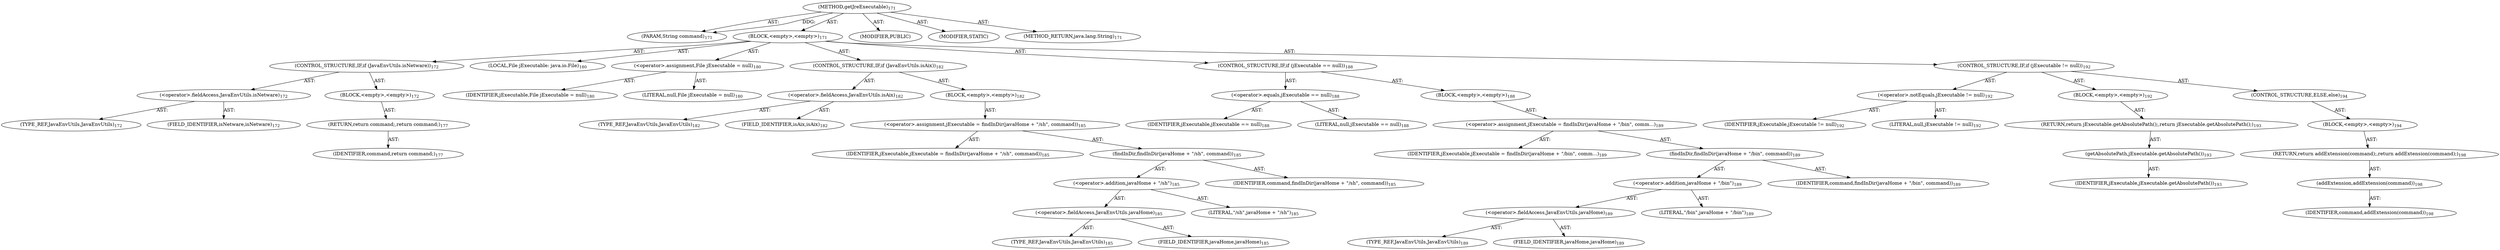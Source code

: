 digraph "getJreExecutable" {  
"111669149698" [label = <(METHOD,getJreExecutable)<SUB>171</SUB>> ]
"115964116993" [label = <(PARAM,String command)<SUB>171</SUB>> ]
"25769803778" [label = <(BLOCK,&lt;empty&gt;,&lt;empty&gt;)<SUB>171</SUB>> ]
"47244640256" [label = <(CONTROL_STRUCTURE,IF,if (JavaEnvUtils.isNetware))<SUB>172</SUB>> ]
"30064771075" [label = <(&lt;operator&gt;.fieldAccess,JavaEnvUtils.isNetware)<SUB>172</SUB>> ]
"180388626434" [label = <(TYPE_REF,JavaEnvUtils,JavaEnvUtils)<SUB>172</SUB>> ]
"55834574850" [label = <(FIELD_IDENTIFIER,isNetware,isNetware)<SUB>172</SUB>> ]
"25769803779" [label = <(BLOCK,&lt;empty&gt;,&lt;empty&gt;)<SUB>172</SUB>> ]
"146028888066" [label = <(RETURN,return command;,return command;)<SUB>177</SUB>> ]
"68719476737" [label = <(IDENTIFIER,command,return command;)<SUB>177</SUB>> ]
"94489280512" [label = <(LOCAL,File jExecutable: java.io.File)<SUB>180</SUB>> ]
"30064771076" [label = <(&lt;operator&gt;.assignment,File jExecutable = null)<SUB>180</SUB>> ]
"68719476738" [label = <(IDENTIFIER,jExecutable,File jExecutable = null)<SUB>180</SUB>> ]
"90194313216" [label = <(LITERAL,null,File jExecutable = null)<SUB>180</SUB>> ]
"47244640257" [label = <(CONTROL_STRUCTURE,IF,if (JavaEnvUtils.isAix))<SUB>182</SUB>> ]
"30064771077" [label = <(&lt;operator&gt;.fieldAccess,JavaEnvUtils.isAix)<SUB>182</SUB>> ]
"180388626435" [label = <(TYPE_REF,JavaEnvUtils,JavaEnvUtils)<SUB>182</SUB>> ]
"55834574851" [label = <(FIELD_IDENTIFIER,isAix,isAix)<SUB>182</SUB>> ]
"25769803780" [label = <(BLOCK,&lt;empty&gt;,&lt;empty&gt;)<SUB>182</SUB>> ]
"30064771078" [label = <(&lt;operator&gt;.assignment,jExecutable = findInDir(javaHome + &quot;/sh&quot;, command))<SUB>185</SUB>> ]
"68719476739" [label = <(IDENTIFIER,jExecutable,jExecutable = findInDir(javaHome + &quot;/sh&quot;, command))<SUB>185</SUB>> ]
"30064771079" [label = <(findInDir,findInDir(javaHome + &quot;/sh&quot;, command))<SUB>185</SUB>> ]
"30064771080" [label = <(&lt;operator&gt;.addition,javaHome + &quot;/sh&quot;)<SUB>185</SUB>> ]
"30064771081" [label = <(&lt;operator&gt;.fieldAccess,JavaEnvUtils.javaHome)<SUB>185</SUB>> ]
"180388626436" [label = <(TYPE_REF,JavaEnvUtils,JavaEnvUtils)<SUB>185</SUB>> ]
"55834574852" [label = <(FIELD_IDENTIFIER,javaHome,javaHome)<SUB>185</SUB>> ]
"90194313217" [label = <(LITERAL,&quot;/sh&quot;,javaHome + &quot;/sh&quot;)<SUB>185</SUB>> ]
"68719476740" [label = <(IDENTIFIER,command,findInDir(javaHome + &quot;/sh&quot;, command))<SUB>185</SUB>> ]
"47244640258" [label = <(CONTROL_STRUCTURE,IF,if (jExecutable == null))<SUB>188</SUB>> ]
"30064771082" [label = <(&lt;operator&gt;.equals,jExecutable == null)<SUB>188</SUB>> ]
"68719476741" [label = <(IDENTIFIER,jExecutable,jExecutable == null)<SUB>188</SUB>> ]
"90194313218" [label = <(LITERAL,null,jExecutable == null)<SUB>188</SUB>> ]
"25769803781" [label = <(BLOCK,&lt;empty&gt;,&lt;empty&gt;)<SUB>188</SUB>> ]
"30064771083" [label = <(&lt;operator&gt;.assignment,jExecutable = findInDir(javaHome + &quot;/bin&quot;, comm...)<SUB>189</SUB>> ]
"68719476742" [label = <(IDENTIFIER,jExecutable,jExecutable = findInDir(javaHome + &quot;/bin&quot;, comm...)<SUB>189</SUB>> ]
"30064771084" [label = <(findInDir,findInDir(javaHome + &quot;/bin&quot;, command))<SUB>189</SUB>> ]
"30064771085" [label = <(&lt;operator&gt;.addition,javaHome + &quot;/bin&quot;)<SUB>189</SUB>> ]
"30064771086" [label = <(&lt;operator&gt;.fieldAccess,JavaEnvUtils.javaHome)<SUB>189</SUB>> ]
"180388626437" [label = <(TYPE_REF,JavaEnvUtils,JavaEnvUtils)<SUB>189</SUB>> ]
"55834574853" [label = <(FIELD_IDENTIFIER,javaHome,javaHome)<SUB>189</SUB>> ]
"90194313219" [label = <(LITERAL,&quot;/bin&quot;,javaHome + &quot;/bin&quot;)<SUB>189</SUB>> ]
"68719476743" [label = <(IDENTIFIER,command,findInDir(javaHome + &quot;/bin&quot;, command))<SUB>189</SUB>> ]
"47244640259" [label = <(CONTROL_STRUCTURE,IF,if (jExecutable != null))<SUB>192</SUB>> ]
"30064771087" [label = <(&lt;operator&gt;.notEquals,jExecutable != null)<SUB>192</SUB>> ]
"68719476744" [label = <(IDENTIFIER,jExecutable,jExecutable != null)<SUB>192</SUB>> ]
"90194313220" [label = <(LITERAL,null,jExecutable != null)<SUB>192</SUB>> ]
"25769803782" [label = <(BLOCK,&lt;empty&gt;,&lt;empty&gt;)<SUB>192</SUB>> ]
"146028888067" [label = <(RETURN,return jExecutable.getAbsolutePath();,return jExecutable.getAbsolutePath();)<SUB>193</SUB>> ]
"30064771088" [label = <(getAbsolutePath,jExecutable.getAbsolutePath())<SUB>193</SUB>> ]
"68719476745" [label = <(IDENTIFIER,jExecutable,jExecutable.getAbsolutePath())<SUB>193</SUB>> ]
"47244640260" [label = <(CONTROL_STRUCTURE,ELSE,else)<SUB>194</SUB>> ]
"25769803783" [label = <(BLOCK,&lt;empty&gt;,&lt;empty&gt;)<SUB>194</SUB>> ]
"146028888068" [label = <(RETURN,return addExtension(command);,return addExtension(command);)<SUB>198</SUB>> ]
"30064771089" [label = <(addExtension,addExtension(command))<SUB>198</SUB>> ]
"68719476746" [label = <(IDENTIFIER,command,addExtension(command))<SUB>198</SUB>> ]
"133143986206" [label = <(MODIFIER,PUBLIC)> ]
"133143986207" [label = <(MODIFIER,STATIC)> ]
"128849018882" [label = <(METHOD_RETURN,java.lang.String)<SUB>171</SUB>> ]
  "111669149698" -> "115964116993"  [ label = "AST: "] 
  "111669149698" -> "25769803778"  [ label = "AST: "] 
  "111669149698" -> "133143986206"  [ label = "AST: "] 
  "111669149698" -> "133143986207"  [ label = "AST: "] 
  "111669149698" -> "128849018882"  [ label = "AST: "] 
  "25769803778" -> "47244640256"  [ label = "AST: "] 
  "25769803778" -> "94489280512"  [ label = "AST: "] 
  "25769803778" -> "30064771076"  [ label = "AST: "] 
  "25769803778" -> "47244640257"  [ label = "AST: "] 
  "25769803778" -> "47244640258"  [ label = "AST: "] 
  "25769803778" -> "47244640259"  [ label = "AST: "] 
  "47244640256" -> "30064771075"  [ label = "AST: "] 
  "47244640256" -> "25769803779"  [ label = "AST: "] 
  "30064771075" -> "180388626434"  [ label = "AST: "] 
  "30064771075" -> "55834574850"  [ label = "AST: "] 
  "25769803779" -> "146028888066"  [ label = "AST: "] 
  "146028888066" -> "68719476737"  [ label = "AST: "] 
  "30064771076" -> "68719476738"  [ label = "AST: "] 
  "30064771076" -> "90194313216"  [ label = "AST: "] 
  "47244640257" -> "30064771077"  [ label = "AST: "] 
  "47244640257" -> "25769803780"  [ label = "AST: "] 
  "30064771077" -> "180388626435"  [ label = "AST: "] 
  "30064771077" -> "55834574851"  [ label = "AST: "] 
  "25769803780" -> "30064771078"  [ label = "AST: "] 
  "30064771078" -> "68719476739"  [ label = "AST: "] 
  "30064771078" -> "30064771079"  [ label = "AST: "] 
  "30064771079" -> "30064771080"  [ label = "AST: "] 
  "30064771079" -> "68719476740"  [ label = "AST: "] 
  "30064771080" -> "30064771081"  [ label = "AST: "] 
  "30064771080" -> "90194313217"  [ label = "AST: "] 
  "30064771081" -> "180388626436"  [ label = "AST: "] 
  "30064771081" -> "55834574852"  [ label = "AST: "] 
  "47244640258" -> "30064771082"  [ label = "AST: "] 
  "47244640258" -> "25769803781"  [ label = "AST: "] 
  "30064771082" -> "68719476741"  [ label = "AST: "] 
  "30064771082" -> "90194313218"  [ label = "AST: "] 
  "25769803781" -> "30064771083"  [ label = "AST: "] 
  "30064771083" -> "68719476742"  [ label = "AST: "] 
  "30064771083" -> "30064771084"  [ label = "AST: "] 
  "30064771084" -> "30064771085"  [ label = "AST: "] 
  "30064771084" -> "68719476743"  [ label = "AST: "] 
  "30064771085" -> "30064771086"  [ label = "AST: "] 
  "30064771085" -> "90194313219"  [ label = "AST: "] 
  "30064771086" -> "180388626437"  [ label = "AST: "] 
  "30064771086" -> "55834574853"  [ label = "AST: "] 
  "47244640259" -> "30064771087"  [ label = "AST: "] 
  "47244640259" -> "25769803782"  [ label = "AST: "] 
  "47244640259" -> "47244640260"  [ label = "AST: "] 
  "30064771087" -> "68719476744"  [ label = "AST: "] 
  "30064771087" -> "90194313220"  [ label = "AST: "] 
  "25769803782" -> "146028888067"  [ label = "AST: "] 
  "146028888067" -> "30064771088"  [ label = "AST: "] 
  "30064771088" -> "68719476745"  [ label = "AST: "] 
  "47244640260" -> "25769803783"  [ label = "AST: "] 
  "25769803783" -> "146028888068"  [ label = "AST: "] 
  "146028888068" -> "30064771089"  [ label = "AST: "] 
  "30064771089" -> "68719476746"  [ label = "AST: "] 
  "111669149698" -> "115964116993"  [ label = "DDG: "] 
}
